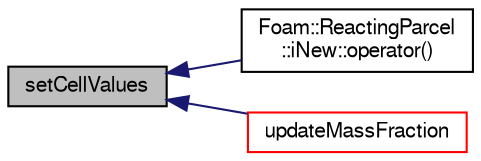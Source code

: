 digraph "setCellValues"
{
  bgcolor="transparent";
  edge [fontname="FreeSans",fontsize="10",labelfontname="FreeSans",labelfontsize="10"];
  node [fontname="FreeSans",fontsize="10",shape=record];
  rankdir="LR";
  Node379 [label="setCellValues",height=0.2,width=0.4,color="black", fillcolor="grey75", style="filled", fontcolor="black"];
  Node379 -> Node380 [dir="back",color="midnightblue",fontsize="10",style="solid",fontname="FreeSans"];
  Node380 [label="Foam::ReactingParcel\l::iNew::operator()",height=0.2,width=0.4,color="black",URL="$a23934.html#a15eb768830b48a3c63e17509ffb8febb"];
  Node379 -> Node381 [dir="back",color="midnightblue",fontsize="10",style="solid",fontname="FreeSans"];
  Node381 [label="updateMassFraction",height=0.2,width=0.4,color="red",URL="$a23922.html#a8324007872aeb6145966e887b53a3602",tooltip="Update mass fraction. "];
}
